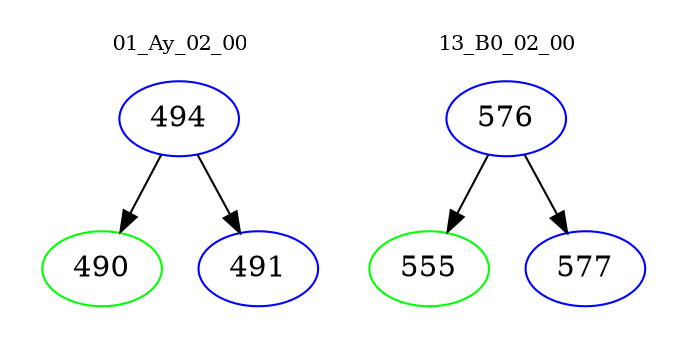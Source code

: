 digraph{
subgraph cluster_0 {
color = white
label = "01_Ay_02_00";
fontsize=10;
T0_494 [label="494", color="blue"]
T0_494 -> T0_490 [color="black"]
T0_490 [label="490", color="green"]
T0_494 -> T0_491 [color="black"]
T0_491 [label="491", color="blue"]
}
subgraph cluster_1 {
color = white
label = "13_B0_02_00";
fontsize=10;
T1_576 [label="576", color="blue"]
T1_576 -> T1_555 [color="black"]
T1_555 [label="555", color="green"]
T1_576 -> T1_577 [color="black"]
T1_577 [label="577", color="blue"]
}
}
